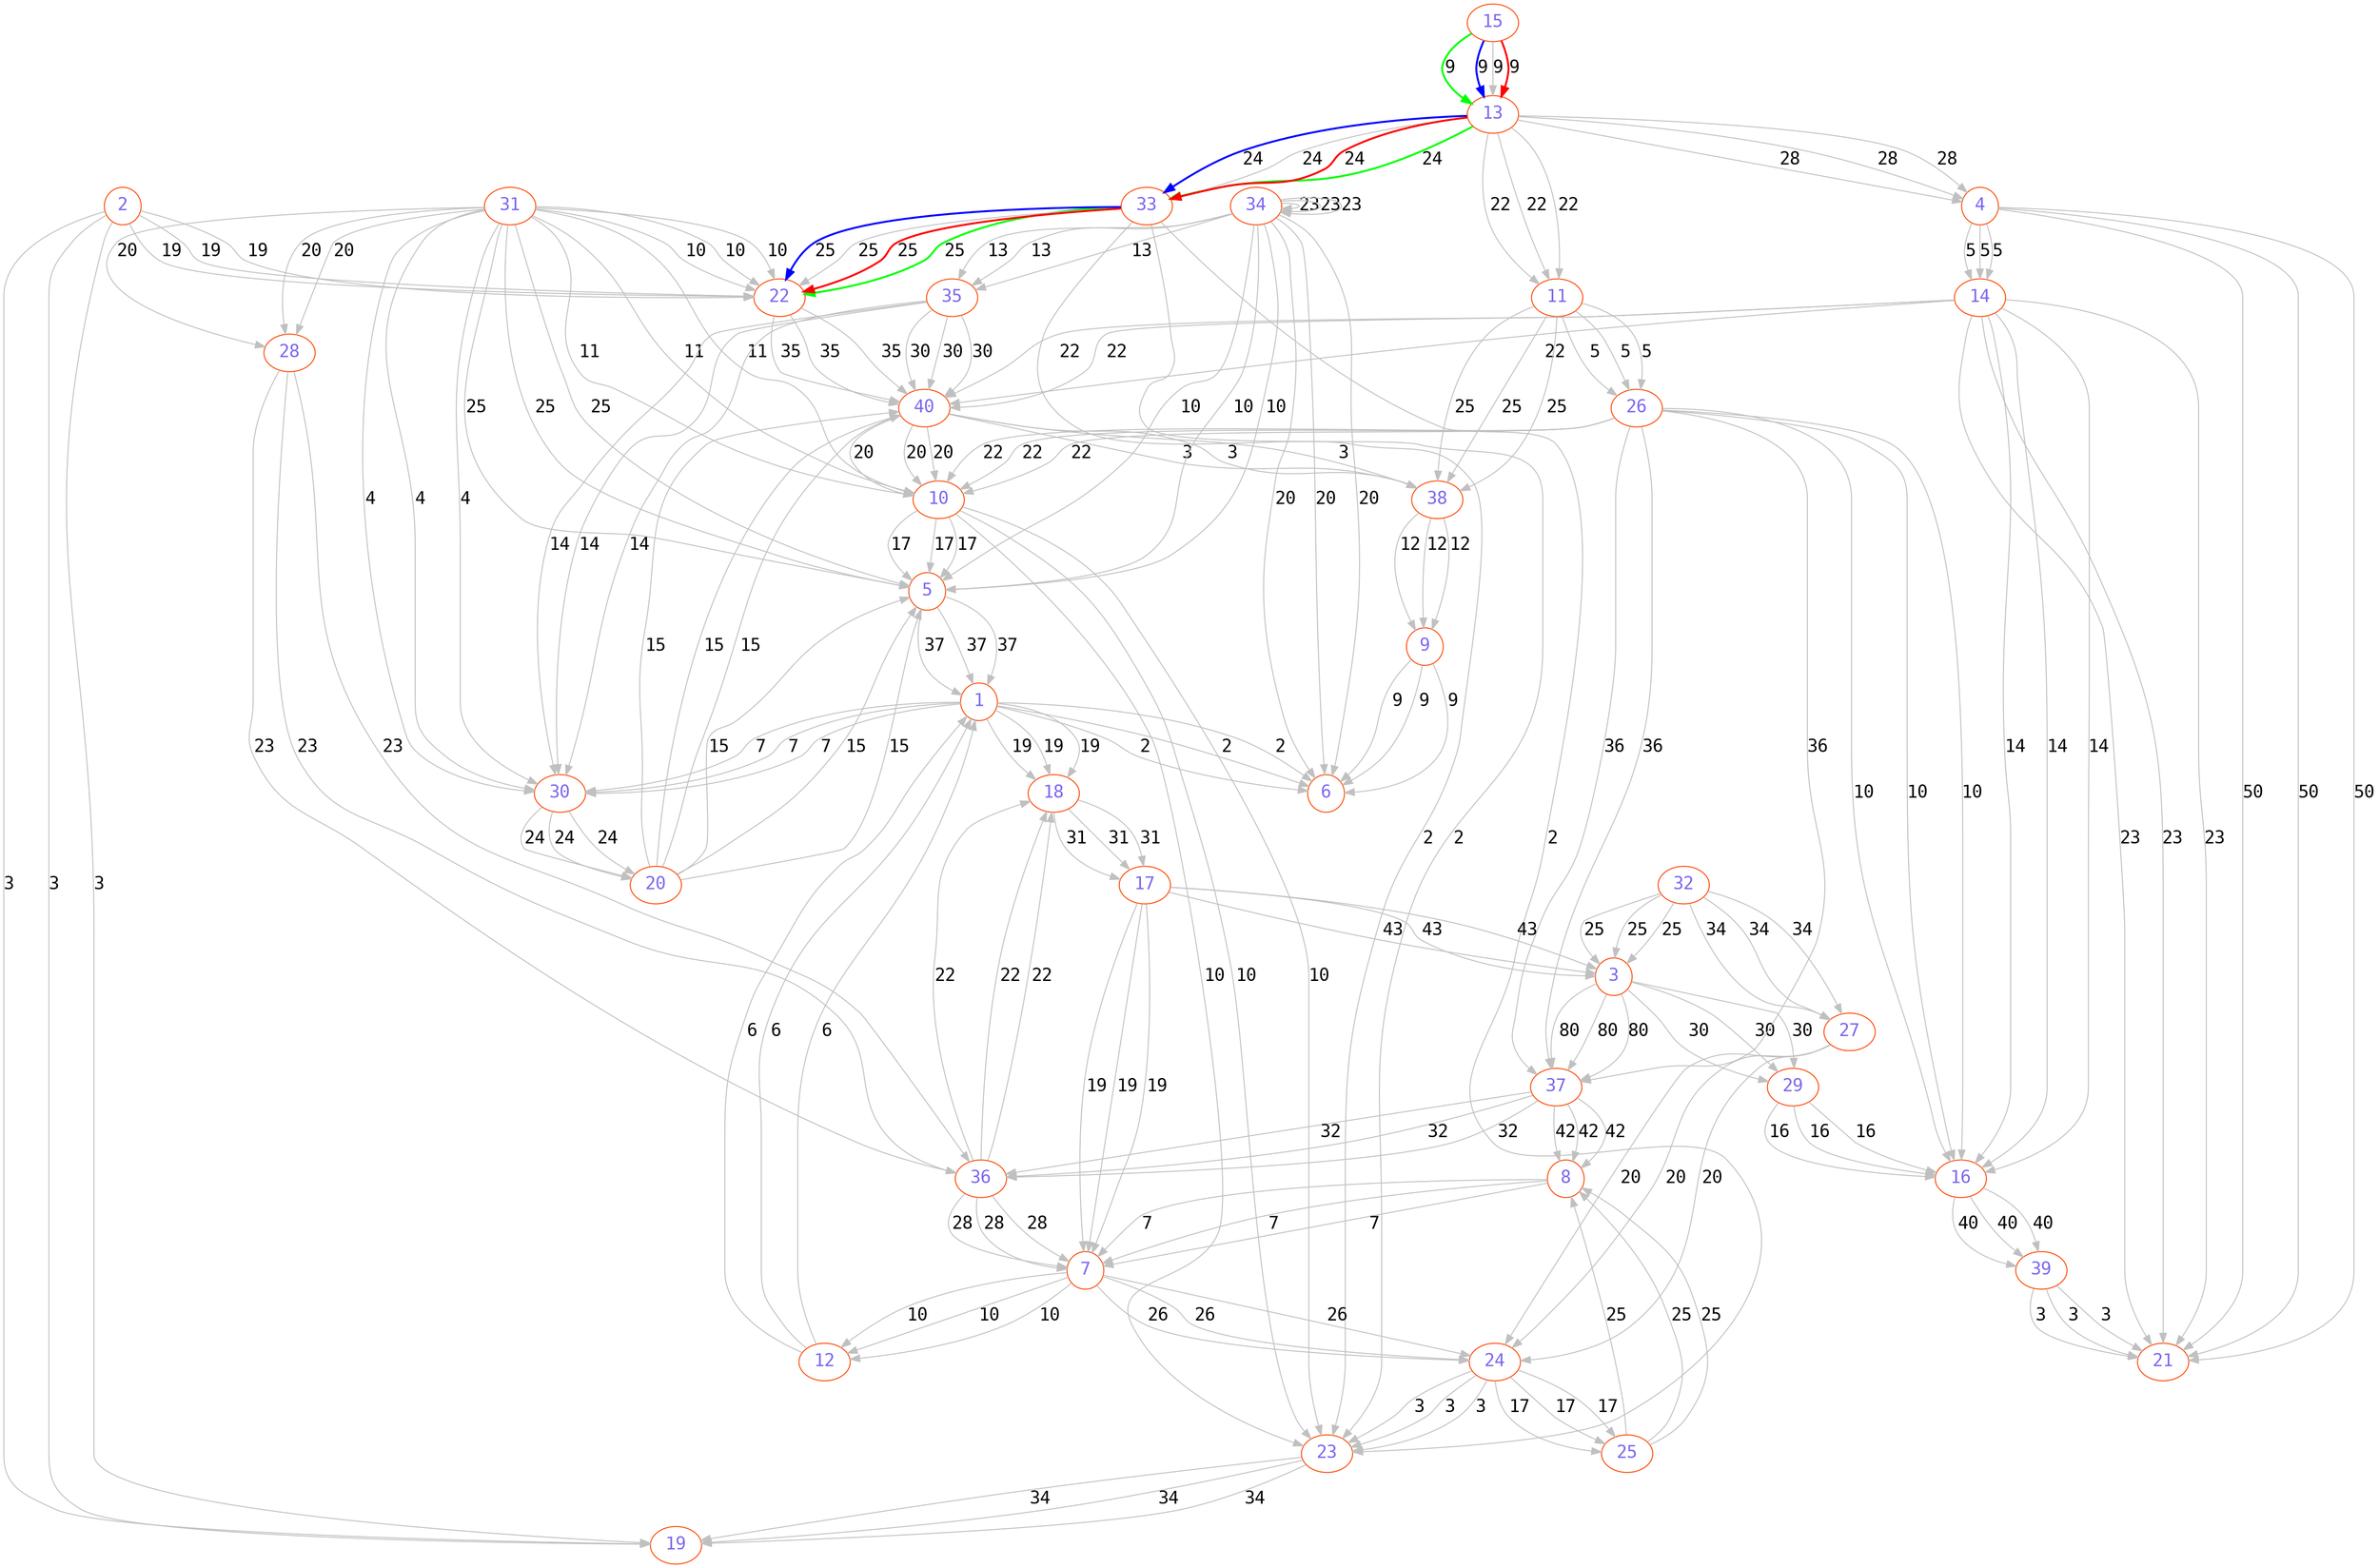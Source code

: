 digraph graphTF {
	graph [layout=dot]
	node [color=orangered fontcolor=mediumslateblue fontname=monospace fontsize=18 height=0.1 width=0.1]
	edge [color=gray fontname=monospace fontsize=18]
	15 -> 13 [label=9 color=green dir=forward penwidth=2]
	33 -> 22 [label=25 color=green dir=forward penwidth=2]
	13 -> 33 [label=24 color=green dir=forward penwidth=2]
	1 -> 6 [label=2]
	1 -> 18 [label=19]
	1 -> 30 [label=7]
	2 -> 19 [label=3]
	2 -> 22 [label=19]
	3 -> 29 [label=30]
	3 -> 37 [label=80]
	4 -> 14 [label=5]
	4 -> 21 [label=50]
	5 -> 1 [label=37]
	7 -> 12 [label=10]
	7 -> 24 [label=26]
	8 -> 7 [label=7]
	9 -> 6 [label=9]
	10 -> 5 [label=17]
	10 -> 23 [label=10]
	11 -> 26 [label=5]
	11 -> 38 [label=25]
	12 -> 1 [label=6]
	13 -> 4 [label=28]
	13 -> 11 [label=22]
	14 -> 16 [label=14]
	14 -> 21 [label=23]
	14 -> 40 [label=22]
	16 -> 39 [label=40]
	17 -> 3 [label=43]
	17 -> 7 [label=19]
	18 -> 17 [label=31]
	20 -> 5 [label=15]
	20 -> 40 [label=15]
	22 -> 40 [label=35]
	23 -> 19 [label=34]
	24 -> 23 [label=3]
	24 -> 25 [label=17]
	25 -> 8 [label=25]
	26 -> 10 [label=22]
	26 -> 16 [label=10]
	26 -> 37 [label=36]
	27 -> 24 [label=20]
	28 -> 36 [label=23]
	29 -> 16 [label=16]
	30 -> 20 [label=24]
	31 -> 5 [label=25]
	31 -> 10 [label=11]
	31 -> 22 [label=10]
	31 -> 28 [label=20]
	31 -> 30 [label=4]
	32 -> 3 [label=25]
	32 -> 27 [label=34]
	33 -> 23 [label=2]
	34 -> 5 [label=10]
	34 -> 6 [label=20]
	34 -> 34 [label=23]
	34 -> 35 [label=13]
	35 -> 30 [label=14]
	35 -> 40 [label=30]
	36 -> 7 [label=28]
	36 -> 18 [label=22]
	37 -> 8 [label=42]
	37 -> 36 [label=32]
	38 -> 9 [label=12]
	39 -> 21 [label=3]
	40 -> 10 [label=20]
	40 -> 38 [label=3]
	15 -> 13 [label=9 color=blue dir=forward penwidth=2]
	33 -> 22 [label=25 color=blue dir=forward penwidth=2]
	13 -> 33 [label=24 color=blue dir=forward penwidth=2]
	1 -> 6 [label=2]
	1 -> 18 [label=19]
	1 -> 30 [label=7]
	2 -> 19 [label=3]
	2 -> 22 [label=19]
	3 -> 29 [label=30]
	3 -> 37 [label=80]
	4 -> 14 [label=5]
	4 -> 21 [label=50]
	5 -> 1 [label=37]
	7 -> 12 [label=10]
	7 -> 24 [label=26]
	8 -> 7 [label=7]
	9 -> 6 [label=9]
	10 -> 5 [label=17]
	10 -> 23 [label=10]
	11 -> 26 [label=5]
	11 -> 38 [label=25]
	12 -> 1 [label=6]
	13 -> 4 [label=28]
	13 -> 11 [label=22]
	13 -> 33 [label=24]
	14 -> 16 [label=14]
	14 -> 21 [label=23]
	14 -> 40 [label=22]
	15 -> 13 [label=9]
	16 -> 39 [label=40]
	17 -> 3 [label=43]
	17 -> 7 [label=19]
	18 -> 17 [label=31]
	20 -> 5 [label=15]
	20 -> 40 [label=15]
	22 -> 40 [label=35]
	23 -> 19 [label=34]
	24 -> 23 [label=3]
	24 -> 25 [label=17]
	25 -> 8 [label=25]
	26 -> 10 [label=22]
	26 -> 16 [label=10]
	26 -> 37 [label=36]
	27 -> 24 [label=20]
	28 -> 36 [label=23]
	29 -> 16 [label=16]
	30 -> 20 [label=24]
	31 -> 5 [label=25]
	31 -> 10 [label=11]
	31 -> 22 [label=10]
	31 -> 28 [label=20]
	31 -> 30 [label=4]
	32 -> 3 [label=25]
	32 -> 27 [label=34]
	33 -> 22 [label=25]
	33 -> 23 [label=2]
	34 -> 5 [label=10]
	34 -> 6 [label=20]
	34 -> 34 [label=23]
	34 -> 35 [label=13]
	35 -> 30 [label=14]
	35 -> 40 [label=30]
	36 -> 7 [label=28]
	36 -> 18 [label=22]
	37 -> 8 [label=42]
	37 -> 36 [label=32]
	38 -> 9 [label=12]
	39 -> 21 [label=3]
	40 -> 10 [label=20]
	40 -> 38 [label=3]
	15 -> 13 [label=9 color=red dir=forward penwidth=2]
	33 -> 22 [label=25 color=red dir=forward penwidth=2]
	13 -> 33 [label=24 color=red dir=forward penwidth=2]
	1 -> 6 [label=2]
	1 -> 18 [label=19]
	1 -> 30 [label=7]
	2 -> 19 [label=3]
	2 -> 22 [label=19]
	3 -> 29 [label=30]
	3 -> 37 [label=80]
	4 -> 14 [label=5]
	4 -> 21 [label=50]
	5 -> 1 [label=37]
	7 -> 12 [label=10]
	7 -> 24 [label=26]
	8 -> 7 [label=7]
	9 -> 6 [label=9]
	10 -> 5 [label=17]
	10 -> 23 [label=10]
	11 -> 26 [label=5]
	11 -> 38 [label=25]
	12 -> 1 [label=6]
	13 -> 4 [label=28]
	13 -> 11 [label=22]
	14 -> 16 [label=14]
	14 -> 21 [label=23]
	14 -> 40 [label=22]
	16 -> 39 [label=40]
	17 -> 3 [label=43]
	17 -> 7 [label=19]
	18 -> 17 [label=31]
	20 -> 5 [label=15]
	20 -> 40 [label=15]
	22 -> 40 [label=35]
	23 -> 19 [label=34]
	24 -> 23 [label=3]
	24 -> 25 [label=17]
	25 -> 8 [label=25]
	26 -> 10 [label=22]
	26 -> 16 [label=10]
	26 -> 37 [label=36]
	27 -> 24 [label=20]
	28 -> 36 [label=23]
	29 -> 16 [label=16]
	30 -> 20 [label=24]
	31 -> 5 [label=25]
	31 -> 10 [label=11]
	31 -> 22 [label=10]
	31 -> 28 [label=20]
	31 -> 30 [label=4]
	32 -> 3 [label=25]
	32 -> 27 [label=34]
	33 -> 23 [label=2]
	34 -> 5 [label=10]
	34 -> 6 [label=20]
	34 -> 34 [label=23]
	34 -> 35 [label=13]
	35 -> 30 [label=14]
	35 -> 40 [label=30]
	36 -> 7 [label=28]
	36 -> 18 [label=22]
	37 -> 8 [label=42]
	37 -> 36 [label=32]
	38 -> 9 [label=12]
	39 -> 21 [label=3]
	40 -> 10 [label=20]
	40 -> 38 [label=3]
}
